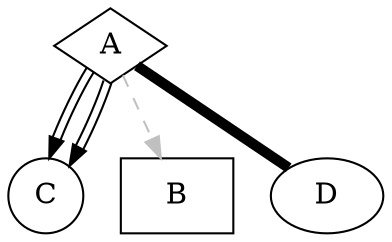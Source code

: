 digraph test1 {

  A [shape=diamond]
  A -> C [color="black:invis:black"]
  B [shape=box]
  C [shape=circle]

  A -> B [style=dashed, color=grey]
  A -> C [color="black:invis:black"]
  A -> D [penwidth=5, arrowhead=none]

}
